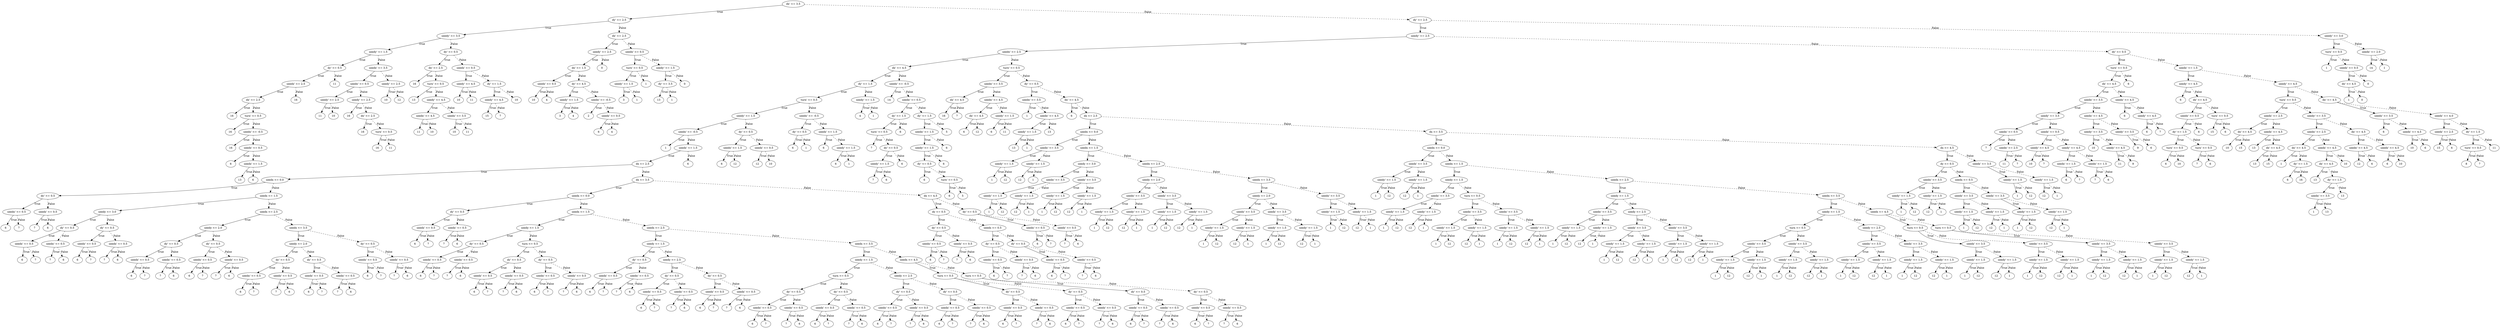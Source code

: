 digraph {
0 [label="dx' <= 3.5"];
1 [label="dy' <= 2.5"];
2 [label="seedy' <= 3.5"];
3 [label="seedy' <= 1.5"];
4 [label="dy' <= 0.5"];
5 [label="seedx' <= 2.5"];
6 [label="dx' <= 2.5"];
7 [label="16"];
6 -> 7 [label="True"];
8 [label="turn' <= 0.5"];
9 [label="16"];
8 -> 9 [label="True"];
10 [label="seedx' <= -0.5"];
11 [label="16"];
10 -> 11 [label="True"];
12 [label="seedx' <= 0.5"];
13 [label="6"];
12 -> 13 [label="True"];
14 [label="seedx' <= 1.5"];
15 [label="13"];
14 -> 15 [label="True"];
16 [label="6"];
14 -> 16 [style="dashed", label="False"];
12 -> 14 [style="dashed", label="False"];
10 -> 12 [style="dashed", label="False"];
8 -> 10 [style="dashed", label="False"];
6 -> 8 [style="dashed", label="False"];
5 -> 6 [label="True"];
17 [label="16"];
5 -> 17 [style="dashed", label="False"];
4 -> 5 [label="True"];
18 [label="11"];
4 -> 18 [style="dashed", label="False"];
3 -> 4 [label="True"];
19 [label="seedx' <= 3.5"];
20 [label="seedx' <= 0.5"];
21 [label="seedy' <= 2.5"];
22 [label="11"];
21 -> 22 [label="True"];
23 [label="10"];
21 -> 23 [style="dashed", label="False"];
20 -> 21 [label="True"];
24 [label="seedy' <= 2.5"];
25 [label="16"];
24 -> 25 [label="True"];
26 [label="dx' <= 2.5"];
27 [label="16"];
26 -> 27 [label="True"];
28 [label="turn' <= 0.5"];
29 [label="16"];
28 -> 29 [label="True"];
30 [label="11"];
28 -> 30 [style="dashed", label="False"];
26 -> 28 [style="dashed", label="False"];
24 -> 26 [style="dashed", label="False"];
20 -> 24 [style="dashed", label="False"];
19 -> 20 [label="True"];
31 [label="seedy' <= 2.5"];
32 [label="10"];
31 -> 32 [label="True"];
33 [label="12"];
31 -> 33 [style="dashed", label="False"];
19 -> 31 [style="dashed", label="False"];
3 -> 19 [style="dashed", label="False"];
2 -> 3 [label="True"];
34 [label="dy' <= 0.5"];
35 [label="dx' <= 2.5"];
36 [label="16"];
35 -> 36 [label="True"];
37 [label="turn' <= 0.5"];
38 [label="13"];
37 -> 38 [label="True"];
39 [label="seedy' <= 4.5"];
40 [label="seedx' <= 4.5"];
41 [label="11"];
40 -> 41 [label="True"];
42 [label="10"];
40 -> 42 [style="dashed", label="False"];
39 -> 40 [label="True"];
43 [label="seedx' <= 3.5"];
44 [label="10"];
43 -> 44 [label="True"];
45 [label="11"];
43 -> 45 [style="dashed", label="False"];
39 -> 43 [style="dashed", label="False"];
37 -> 39 [style="dashed", label="False"];
35 -> 37 [style="dashed", label="False"];
34 -> 35 [label="True"];
46 [label="seedx' <= 0.5"];
47 [label="seedy' <= 4.5"];
48 [label="10"];
47 -> 48 [label="True"];
49 [label="11"];
47 -> 49 [style="dashed", label="False"];
46 -> 47 [label="True"];
50 [label="dy' <= 1.5"];
51 [label="seedy' <= 4.5"];
52 [label="15"];
51 -> 52 [label="True"];
53 [label="7"];
51 -> 53 [style="dashed", label="False"];
50 -> 51 [label="True"];
54 [label="10"];
50 -> 54 [style="dashed", label="False"];
46 -> 50 [style="dashed", label="False"];
34 -> 46 [style="dashed", label="False"];
2 -> 34 [style="dashed", label="False"];
1 -> 2 [label="True"];
55 [label="dx' <= 2.5"];
56 [label="seedy' <= 2.5"];
57 [label="dx' <= 1.5"];
58 [label="seedx' <= 0.5"];
59 [label="10"];
58 -> 59 [label="True"];
60 [label="4"];
58 -> 60 [style="dashed", label="False"];
57 -> 58 [label="True"];
61 [label="dy' <= 4.5"];
62 [label="seedy' <= 1.5"];
63 [label="3"];
62 -> 63 [label="True"];
64 [label="4"];
62 -> 64 [style="dashed", label="False"];
61 -> 62 [label="True"];
65 [label="seedx' <= -0.5"];
66 [label="2"];
65 -> 66 [label="True"];
67 [label="seedx' <= 0.5"];
68 [label="6"];
67 -> 68 [label="True"];
69 [label="4"];
67 -> 69 [style="dashed", label="False"];
65 -> 67 [style="dashed", label="False"];
61 -> 65 [style="dashed", label="False"];
57 -> 61 [style="dashed", label="False"];
56 -> 57 [label="True"];
70 [label="0"];
56 -> 70 [style="dashed", label="False"];
55 -> 56 [label="True"];
71 [label="seedx' <= 0.5"];
72 [label="turn' <= 0.5"];
73 [label="seedy' <= 1.5"];
74 [label="3"];
73 -> 74 [label="True"];
75 [label="1"];
73 -> 75 [style="dashed", label="False"];
72 -> 73 [label="True"];
76 [label="1"];
72 -> 76 [style="dashed", label="False"];
71 -> 72 [label="True"];
77 [label="seedy' <= 1.5"];
78 [label="dy' <= 3.5"];
79 [label="13"];
78 -> 79 [label="True"];
80 [label="1"];
78 -> 80 [style="dashed", label="False"];
77 -> 78 [label="True"];
81 [label="0"];
77 -> 81 [style="dashed", label="False"];
71 -> 77 [style="dashed", label="False"];
55 -> 71 [style="dashed", label="False"];
1 -> 55 [style="dashed", label="False"];
0 -> 1 [label="True"];
82 [label="dy' <= 2.5"];
83 [label="seedy' <= 2.5"];
84 [label="seedx' <= 2.5"];
85 [label="dx' <= 4.5"];
86 [label="dy' <= 1.5"];
87 [label="turn' <= 0.5"];
88 [label="seedy' <= 1.5"];
89 [label="seedx' <= -0.5"];
90 [label="1"];
89 -> 90 [label="True"];
91 [label="seedx' <= 1.5"];
92 [label="dx <= 2.5"];
93 [label="seedx <= 0.0"];
94 [label="dy' <= 0.5"];
95 [label="seedx' <= 0.5"];
96 [label="6"];
95 -> 96 [label="True"];
97 [label="7"];
95 -> 97 [style="dashed", label="False"];
94 -> 95 [label="True"];
98 [label="seedx' <= 0.5"];
99 [label="7"];
98 -> 99 [label="True"];
100 [label="6"];
98 -> 100 [style="dashed", label="False"];
94 -> 98 [style="dashed", label="False"];
93 -> 94 [label="True"];
101 [label="seedx <= 1.5"];
102 [label="seedy <= 3.0"];
103 [label="dy' <= 0.5"];
104 [label="seedx' <= 0.5"];
105 [label="6"];
104 -> 105 [label="True"];
106 [label="7"];
104 -> 106 [style="dashed", label="False"];
103 -> 104 [label="True"];
107 [label="seedx' <= 0.5"];
108 [label="7"];
107 -> 108 [label="True"];
109 [label="6"];
107 -> 109 [style="dashed", label="False"];
103 -> 107 [style="dashed", label="False"];
102 -> 103 [label="True"];
110 [label="dy' <= 0.5"];
111 [label="seedx' <= 0.5"];
112 [label="6"];
111 -> 112 [label="True"];
113 [label="7"];
111 -> 113 [style="dashed", label="False"];
110 -> 111 [label="True"];
114 [label="seedx' <= 0.5"];
115 [label="7"];
114 -> 115 [label="True"];
116 [label="6"];
114 -> 116 [style="dashed", label="False"];
110 -> 114 [style="dashed", label="False"];
102 -> 110 [style="dashed", label="False"];
101 -> 102 [label="True"];
117 [label="seedx <= 2.5"];
118 [label="seedy <= 2.0"];
119 [label="dy' <= 0.5"];
120 [label="seedx' <= 0.5"];
121 [label="6"];
120 -> 121 [label="True"];
122 [label="7"];
120 -> 122 [style="dashed", label="False"];
119 -> 120 [label="True"];
123 [label="seedx' <= 0.5"];
124 [label="7"];
123 -> 124 [label="True"];
125 [label="6"];
123 -> 125 [style="dashed", label="False"];
119 -> 123 [style="dashed", label="False"];
118 -> 119 [label="True"];
126 [label="dy' <= 0.5"];
127 [label="seedx' <= 0.5"];
128 [label="6"];
127 -> 128 [label="True"];
129 [label="7"];
127 -> 129 [style="dashed", label="False"];
126 -> 127 [label="True"];
130 [label="seedx' <= 0.5"];
131 [label="7"];
130 -> 131 [label="True"];
132 [label="6"];
130 -> 132 [style="dashed", label="False"];
126 -> 130 [style="dashed", label="False"];
118 -> 126 [style="dashed", label="False"];
117 -> 118 [label="True"];
133 [label="seedx <= 3.5"];
134 [label="seedy <= 2.0"];
135 [label="dy' <= 0.5"];
136 [label="seedx' <= 0.5"];
137 [label="6"];
136 -> 137 [label="True"];
138 [label="7"];
136 -> 138 [style="dashed", label="False"];
135 -> 136 [label="True"];
139 [label="seedx' <= 0.5"];
140 [label="7"];
139 -> 140 [label="True"];
141 [label="6"];
139 -> 141 [style="dashed", label="False"];
135 -> 139 [style="dashed", label="False"];
134 -> 135 [label="True"];
142 [label="dy' <= 0.5"];
143 [label="seedx' <= 0.5"];
144 [label="6"];
143 -> 144 [label="True"];
145 [label="7"];
143 -> 145 [style="dashed", label="False"];
142 -> 143 [label="True"];
146 [label="seedx' <= 0.5"];
147 [label="7"];
146 -> 147 [label="True"];
148 [label="6"];
146 -> 148 [style="dashed", label="False"];
142 -> 146 [style="dashed", label="False"];
134 -> 142 [style="dashed", label="False"];
133 -> 134 [label="True"];
149 [label="dy' <= 0.5"];
150 [label="seedx' <= 0.5"];
151 [label="6"];
150 -> 151 [label="True"];
152 [label="7"];
150 -> 152 [style="dashed", label="False"];
149 -> 150 [label="True"];
153 [label="seedx' <= 0.5"];
154 [label="7"];
153 -> 154 [label="True"];
155 [label="6"];
153 -> 155 [style="dashed", label="False"];
149 -> 153 [style="dashed", label="False"];
133 -> 149 [style="dashed", label="False"];
117 -> 133 [style="dashed", label="False"];
101 -> 117 [style="dashed", label="False"];
93 -> 101 [style="dashed", label="False"];
92 -> 93 [label="True"];
156 [label="dx <= 3.5"];
157 [label="seedx <= 0.0"];
158 [label="dy' <= 0.5"];
159 [label="seedx' <= 0.5"];
160 [label="6"];
159 -> 160 [label="True"];
161 [label="7"];
159 -> 161 [style="dashed", label="False"];
158 -> 159 [label="True"];
162 [label="seedx' <= 0.5"];
163 [label="7"];
162 -> 163 [label="True"];
164 [label="6"];
162 -> 164 [style="dashed", label="False"];
158 -> 162 [style="dashed", label="False"];
157 -> 158 [label="True"];
165 [label="seedx <= 1.5"];
166 [label="seedy <= 1.5"];
167 [label="dy' <= 0.5"];
168 [label="seedx' <= 0.5"];
169 [label="6"];
168 -> 169 [label="True"];
170 [label="7"];
168 -> 170 [style="dashed", label="False"];
167 -> 168 [label="True"];
171 [label="seedx' <= 0.5"];
172 [label="7"];
171 -> 172 [label="True"];
173 [label="6"];
171 -> 173 [style="dashed", label="False"];
167 -> 171 [style="dashed", label="False"];
166 -> 167 [label="True"];
174 [label="turn <= 0.5"];
175 [label="dy' <= 0.5"];
176 [label="seedx' <= 0.5"];
177 [label="6"];
176 -> 177 [label="True"];
178 [label="7"];
176 -> 178 [style="dashed", label="False"];
175 -> 176 [label="True"];
179 [label="seedx' <= 0.5"];
180 [label="7"];
179 -> 180 [label="True"];
181 [label="6"];
179 -> 181 [style="dashed", label="False"];
175 -> 179 [style="dashed", label="False"];
174 -> 175 [label="True"];
182 [label="dy' <= 0.5"];
183 [label="seedx' <= 0.5"];
184 [label="6"];
183 -> 184 [label="True"];
185 [label="7"];
183 -> 185 [style="dashed", label="False"];
182 -> 183 [label="True"];
186 [label="seedx' <= 0.5"];
187 [label="7"];
186 -> 187 [label="True"];
188 [label="6"];
186 -> 188 [style="dashed", label="False"];
182 -> 186 [style="dashed", label="False"];
174 -> 182 [style="dashed", label="False"];
166 -> 174 [style="dashed", label="False"];
165 -> 166 [label="True"];
189 [label="seedx <= 2.5"];
190 [label="seedy <= 1.5"];
191 [label="dy' <= 0.5"];
192 [label="seedx' <= 0.5"];
193 [label="6"];
192 -> 193 [label="True"];
194 [label="7"];
192 -> 194 [style="dashed", label="False"];
191 -> 192 [label="True"];
195 [label="seedx' <= 0.5"];
196 [label="7"];
195 -> 196 [label="True"];
197 [label="6"];
195 -> 197 [style="dashed", label="False"];
191 -> 195 [style="dashed", label="False"];
190 -> 191 [label="True"];
198 [label="seedy <= 2.5"];
199 [label="dy' <= 0.5"];
200 [label="seedx' <= 0.5"];
201 [label="6"];
200 -> 201 [label="True"];
202 [label="7"];
200 -> 202 [style="dashed", label="False"];
199 -> 200 [label="True"];
203 [label="seedx' <= 0.5"];
204 [label="7"];
203 -> 204 [label="True"];
205 [label="6"];
203 -> 205 [style="dashed", label="False"];
199 -> 203 [style="dashed", label="False"];
198 -> 199 [label="True"];
206 [label="dy' <= 0.5"];
207 [label="seedx' <= 0.5"];
208 [label="6"];
207 -> 208 [label="True"];
209 [label="7"];
207 -> 209 [style="dashed", label="False"];
206 -> 207 [label="True"];
210 [label="seedx' <= 0.5"];
211 [label="7"];
210 -> 211 [label="True"];
212 [label="6"];
210 -> 212 [style="dashed", label="False"];
206 -> 210 [style="dashed", label="False"];
198 -> 206 [style="dashed", label="False"];
190 -> 198 [style="dashed", label="False"];
189 -> 190 [label="True"];
213 [label="seedx <= 3.5"];
214 [label="seedy <= 1.5"];
215 [label="turn <= 0.5"];
216 [label="dy' <= 0.5"];
217 [label="seedx' <= 0.5"];
218 [label="6"];
217 -> 218 [label="True"];
219 [label="7"];
217 -> 219 [style="dashed", label="False"];
216 -> 217 [label="True"];
220 [label="seedx' <= 0.5"];
221 [label="7"];
220 -> 221 [label="True"];
222 [label="6"];
220 -> 222 [style="dashed", label="False"];
216 -> 220 [style="dashed", label="False"];
215 -> 216 [label="True"];
223 [label="dy' <= 0.5"];
224 [label="seedx' <= 0.5"];
225 [label="6"];
224 -> 225 [label="True"];
226 [label="7"];
224 -> 226 [style="dashed", label="False"];
223 -> 224 [label="True"];
227 [label="seedx' <= 0.5"];
228 [label="7"];
227 -> 228 [label="True"];
229 [label="6"];
227 -> 229 [style="dashed", label="False"];
223 -> 227 [style="dashed", label="False"];
215 -> 223 [style="dashed", label="False"];
214 -> 215 [label="True"];
230 [label="seedy <= 2.5"];
231 [label="dy' <= 0.5"];
232 [label="seedx' <= 0.5"];
233 [label="6"];
232 -> 233 [label="True"];
234 [label="7"];
232 -> 234 [style="dashed", label="False"];
231 -> 232 [label="True"];
235 [label="seedx' <= 0.5"];
236 [label="7"];
235 -> 236 [label="True"];
237 [label="6"];
235 -> 237 [style="dashed", label="False"];
231 -> 235 [style="dashed", label="False"];
230 -> 231 [label="True"];
238 [label="dy' <= 0.5"];
239 [label="seedx' <= 0.5"];
240 [label="6"];
239 -> 240 [label="True"];
241 [label="7"];
239 -> 241 [style="dashed", label="False"];
238 -> 239 [label="True"];
242 [label="seedx' <= 0.5"];
243 [label="7"];
242 -> 243 [label="True"];
244 [label="6"];
242 -> 244 [style="dashed", label="False"];
238 -> 242 [style="dashed", label="False"];
230 -> 238 [style="dashed", label="False"];
214 -> 230 [style="dashed", label="False"];
213 -> 214 [label="True"];
245 [label="seedx <= 4.5"];
246 [label="turn <= 0.5"];
247 [label="dy' <= 0.5"];
248 [label="seedx' <= 0.5"];
249 [label="6"];
248 -> 249 [label="True"];
250 [label="7"];
248 -> 250 [style="dashed", label="False"];
247 -> 248 [label="True"];
251 [label="seedx' <= 0.5"];
252 [label="7"];
251 -> 252 [label="True"];
253 [label="6"];
251 -> 253 [style="dashed", label="False"];
247 -> 251 [style="dashed", label="False"];
246 -> 247 [label="True"];
254 [label="dy' <= 0.5"];
255 [label="seedx' <= 0.5"];
256 [label="6"];
255 -> 256 [label="True"];
257 [label="7"];
255 -> 257 [style="dashed", label="False"];
254 -> 255 [label="True"];
258 [label="seedx' <= 0.5"];
259 [label="7"];
258 -> 259 [label="True"];
260 [label="6"];
258 -> 260 [style="dashed", label="False"];
254 -> 258 [style="dashed", label="False"];
246 -> 254 [style="dashed", label="False"];
245 -> 246 [label="True"];
261 [label="turn <= 0.5"];
262 [label="dy' <= 0.5"];
263 [label="seedx' <= 0.5"];
264 [label="6"];
263 -> 264 [label="True"];
265 [label="7"];
263 -> 265 [style="dashed", label="False"];
262 -> 263 [label="True"];
266 [label="seedx' <= 0.5"];
267 [label="7"];
266 -> 267 [label="True"];
268 [label="6"];
266 -> 268 [style="dashed", label="False"];
262 -> 266 [style="dashed", label="False"];
261 -> 262 [label="True"];
269 [label="dy' <= 0.5"];
270 [label="seedx' <= 0.5"];
271 [label="6"];
270 -> 271 [label="True"];
272 [label="7"];
270 -> 272 [style="dashed", label="False"];
269 -> 270 [label="True"];
273 [label="seedx' <= 0.5"];
274 [label="7"];
273 -> 274 [label="True"];
275 [label="6"];
273 -> 275 [style="dashed", label="False"];
269 -> 273 [style="dashed", label="False"];
261 -> 269 [style="dashed", label="False"];
245 -> 261 [style="dashed", label="False"];
213 -> 245 [style="dashed", label="False"];
189 -> 213 [style="dashed", label="False"];
165 -> 189 [style="dashed", label="False"];
157 -> 165 [style="dashed", label="False"];
156 -> 157 [label="True"];
276 [label="dx <= 4.5"];
277 [label="dy <= 0.5"];
278 [label="dy' <= 0.5"];
279 [label="seedx' <= 0.5"];
280 [label="6"];
279 -> 280 [label="True"];
281 [label="7"];
279 -> 281 [style="dashed", label="False"];
278 -> 279 [label="True"];
282 [label="seedx' <= 0.5"];
283 [label="7"];
282 -> 283 [label="True"];
284 [label="6"];
282 -> 284 [style="dashed", label="False"];
278 -> 282 [style="dashed", label="False"];
277 -> 278 [label="True"];
285 [label="seedx <= 0.5"];
286 [label="dy' <= 0.5"];
287 [label="seedx' <= 0.5"];
288 [label="6"];
287 -> 288 [label="True"];
289 [label="7"];
287 -> 289 [style="dashed", label="False"];
286 -> 287 [label="True"];
290 [label="seedx' <= 0.5"];
291 [label="7"];
290 -> 291 [label="True"];
292 [label="6"];
290 -> 292 [style="dashed", label="False"];
286 -> 290 [style="dashed", label="False"];
285 -> 286 [label="True"];
293 [label="dy' <= 0.5"];
294 [label="seedx' <= 0.5"];
295 [label="6"];
294 -> 295 [label="True"];
296 [label="7"];
294 -> 296 [style="dashed", label="False"];
293 -> 294 [label="True"];
297 [label="seedx' <= 0.5"];
298 [label="7"];
297 -> 298 [label="True"];
299 [label="6"];
297 -> 299 [style="dashed", label="False"];
293 -> 297 [style="dashed", label="False"];
285 -> 293 [style="dashed", label="False"];
277 -> 285 [style="dashed", label="False"];
276 -> 277 [label="True"];
300 [label="dy' <= 0.5"];
301 [label="seedx' <= 0.5"];
302 [label="6"];
301 -> 302 [label="True"];
303 [label="7"];
301 -> 303 [style="dashed", label="False"];
300 -> 301 [label="True"];
304 [label="seedx' <= 0.5"];
305 [label="7"];
304 -> 305 [label="True"];
306 [label="6"];
304 -> 306 [style="dashed", label="False"];
300 -> 304 [style="dashed", label="False"];
276 -> 300 [style="dashed", label="False"];
156 -> 276 [style="dashed", label="False"];
92 -> 156 [style="dashed", label="False"];
91 -> 92 [label="True"];
307 [label="6"];
91 -> 307 [style="dashed", label="False"];
89 -> 91 [style="dashed", label="False"];
88 -> 89 [label="True"];
308 [label="dy' <= 0.5"];
309 [label="seedx' <= 1.5"];
310 [label="6"];
309 -> 310 [label="True"];
311 [label="12"];
309 -> 311 [style="dashed", label="False"];
308 -> 309 [label="True"];
312 [label="seedx' <= 0.5"];
313 [label="12"];
312 -> 313 [label="True"];
314 [label="10"];
312 -> 314 [style="dashed", label="False"];
308 -> 312 [style="dashed", label="False"];
88 -> 308 [style="dashed", label="False"];
87 -> 88 [label="True"];
315 [label="seedx' <= -0.5"];
316 [label="dy' <= 0.5"];
317 [label="6"];
316 -> 317 [label="True"];
318 [label="1"];
316 -> 318 [style="dashed", label="False"];
315 -> 316 [label="True"];
319 [label="seedx' <= 1.5"];
320 [label="6"];
319 -> 320 [label="True"];
321 [label="seedy' <= 1.5"];
322 [label="6"];
321 -> 322 [label="True"];
323 [label="1"];
321 -> 323 [style="dashed", label="False"];
319 -> 321 [style="dashed", label="False"];
315 -> 319 [style="dashed", label="False"];
87 -> 315 [style="dashed", label="False"];
86 -> 87 [label="True"];
324 [label="seedy' <= 1.5"];
325 [label="4"];
324 -> 325 [label="True"];
326 [label="1"];
324 -> 326 [style="dashed", label="False"];
86 -> 324 [style="dashed", label="False"];
85 -> 86 [label="True"];
327 [label="seedx' <= -0.5"];
328 [label="14"];
327 -> 328 [label="True"];
329 [label="seedx' <= 0.5"];
330 [label="dy' <= 1.5"];
331 [label="turn' <= 0.5"];
332 [label="7"];
331 -> 332 [label="True"];
333 [label="dy' <= 0.5"];
334 [label="seedy' <= 1.5"];
335 [label="7"];
334 -> 335 [label="True"];
336 [label="6"];
334 -> 336 [style="dashed", label="False"];
333 -> 334 [label="True"];
337 [label="6"];
333 -> 337 [style="dashed", label="False"];
331 -> 333 [style="dashed", label="False"];
330 -> 331 [label="True"];
338 [label="6"];
330 -> 338 [style="dashed", label="False"];
329 -> 330 [label="True"];
339 [label="dy' <= 1.5"];
340 [label="seedx' <= 1.5"];
341 [label="seedy' <= 1.5"];
342 [label="dy' <= 0.5"];
343 [label="6"];
342 -> 343 [label="True"];
344 [label="turn' <= 0.5"];
345 [label="6"];
344 -> 345 [label="True"];
346 [label="5"];
344 -> 346 [style="dashed", label="False"];
342 -> 344 [style="dashed", label="False"];
341 -> 342 [label="True"];
347 [label="6"];
341 -> 347 [style="dashed", label="False"];
340 -> 341 [label="True"];
348 [label="6"];
340 -> 348 [style="dashed", label="False"];
339 -> 340 [label="True"];
349 [label="5"];
339 -> 349 [style="dashed", label="False"];
329 -> 339 [style="dashed", label="False"];
327 -> 329 [style="dashed", label="False"];
85 -> 327 [style="dashed", label="False"];
84 -> 85 [label="True"];
350 [label="turn' <= 0.5"];
351 [label="seedx' <= 3.5"];
352 [label="dx' <= 4.5"];
353 [label="16"];
352 -> 353 [label="True"];
354 [label="7"];
352 -> 354 [style="dashed", label="False"];
351 -> 352 [label="True"];
355 [label="seedx' <= 4.5"];
356 [label="dx' <= 4.5"];
357 [label="6"];
356 -> 357 [label="True"];
358 [label="12"];
356 -> 358 [style="dashed", label="False"];
355 -> 356 [label="True"];
359 [label="seedy' <= 1.5"];
360 [label="6"];
359 -> 360 [label="True"];
361 [label="11"];
359 -> 361 [style="dashed", label="False"];
355 -> 359 [style="dashed", label="False"];
351 -> 355 [style="dashed", label="False"];
350 -> 351 [label="True"];
362 [label="dy' <= 0.5"];
363 [label="seedx' <= 3.5"];
364 [label="1"];
363 -> 364 [label="True"];
365 [label="seedx' <= 4.5"];
366 [label="seedy' <= 1.5"];
367 [label="13"];
366 -> 367 [label="True"];
368 [label="1"];
366 -> 368 [style="dashed", label="False"];
365 -> 366 [label="True"];
369 [label="13"];
365 -> 369 [style="dashed", label="False"];
363 -> 365 [style="dashed", label="False"];
362 -> 363 [label="True"];
370 [label="dx' <= 4.5"];
371 [label="6"];
370 -> 371 [label="True"];
372 [label="dx <= 2.5"];
373 [label="seedx <= 0.0"];
374 [label="seedx' <= 3.5"];
375 [label="seedy' <= 1.5"];
376 [label="1"];
375 -> 376 [label="True"];
377 [label="12"];
375 -> 377 [style="dashed", label="False"];
374 -> 375 [label="True"];
378 [label="seedy' <= 1.5"];
379 [label="12"];
378 -> 379 [label="True"];
380 [label="1"];
378 -> 380 [style="dashed", label="False"];
374 -> 378 [style="dashed", label="False"];
373 -> 374 [label="True"];
381 [label="seedx <= 1.5"];
382 [label="seedy <= 3.0"];
383 [label="seedx' <= 3.5"];
384 [label="seedy' <= 1.5"];
385 [label="1"];
384 -> 385 [label="True"];
386 [label="12"];
384 -> 386 [style="dashed", label="False"];
383 -> 384 [label="True"];
387 [label="seedy' <= 1.5"];
388 [label="12"];
387 -> 388 [label="True"];
389 [label="1"];
387 -> 389 [style="dashed", label="False"];
383 -> 387 [style="dashed", label="False"];
382 -> 383 [label="True"];
390 [label="seedx' <= 3.5"];
391 [label="seedy' <= 1.5"];
392 [label="1"];
391 -> 392 [label="True"];
393 [label="12"];
391 -> 393 [style="dashed", label="False"];
390 -> 391 [label="True"];
394 [label="seedy' <= 1.5"];
395 [label="12"];
394 -> 395 [label="True"];
396 [label="1"];
394 -> 396 [style="dashed", label="False"];
390 -> 394 [style="dashed", label="False"];
382 -> 390 [style="dashed", label="False"];
381 -> 382 [label="True"];
397 [label="seedx <= 2.5"];
398 [label="seedy <= 2.0"];
399 [label="seedx' <= 3.5"];
400 [label="seedy' <= 1.5"];
401 [label="1"];
400 -> 401 [label="True"];
402 [label="12"];
400 -> 402 [style="dashed", label="False"];
399 -> 400 [label="True"];
403 [label="seedy' <= 1.5"];
404 [label="12"];
403 -> 404 [label="True"];
405 [label="1"];
403 -> 405 [style="dashed", label="False"];
399 -> 403 [style="dashed", label="False"];
398 -> 399 [label="True"];
406 [label="seedx' <= 3.5"];
407 [label="seedy' <= 1.5"];
408 [label="1"];
407 -> 408 [label="True"];
409 [label="12"];
407 -> 409 [style="dashed", label="False"];
406 -> 407 [label="True"];
410 [label="seedy' <= 1.5"];
411 [label="12"];
410 -> 411 [label="True"];
412 [label="1"];
410 -> 412 [style="dashed", label="False"];
406 -> 410 [style="dashed", label="False"];
398 -> 406 [style="dashed", label="False"];
397 -> 398 [label="True"];
413 [label="seedx <= 3.5"];
414 [label="seedy <= 2.0"];
415 [label="seedx' <= 3.5"];
416 [label="seedy' <= 1.5"];
417 [label="1"];
416 -> 417 [label="True"];
418 [label="12"];
416 -> 418 [style="dashed", label="False"];
415 -> 416 [label="True"];
419 [label="seedy' <= 1.5"];
420 [label="12"];
419 -> 420 [label="True"];
421 [label="1"];
419 -> 421 [style="dashed", label="False"];
415 -> 419 [style="dashed", label="False"];
414 -> 415 [label="True"];
422 [label="seedx' <= 3.5"];
423 [label="seedy' <= 1.5"];
424 [label="1"];
423 -> 424 [label="True"];
425 [label="12"];
423 -> 425 [style="dashed", label="False"];
422 -> 423 [label="True"];
426 [label="seedy' <= 1.5"];
427 [label="12"];
426 -> 427 [label="True"];
428 [label="1"];
426 -> 428 [style="dashed", label="False"];
422 -> 426 [style="dashed", label="False"];
414 -> 422 [style="dashed", label="False"];
413 -> 414 [label="True"];
429 [label="seedx' <= 3.5"];
430 [label="seedy' <= 1.5"];
431 [label="1"];
430 -> 431 [label="True"];
432 [label="12"];
430 -> 432 [style="dashed", label="False"];
429 -> 430 [label="True"];
433 [label="seedy' <= 1.5"];
434 [label="12"];
433 -> 434 [label="True"];
435 [label="1"];
433 -> 435 [style="dashed", label="False"];
429 -> 433 [style="dashed", label="False"];
413 -> 429 [style="dashed", label="False"];
397 -> 413 [style="dashed", label="False"];
381 -> 397 [style="dashed", label="False"];
373 -> 381 [style="dashed", label="False"];
372 -> 373 [label="True"];
436 [label="dx <= 3.5"];
437 [label="seedx <= 0.0"];
438 [label="seedx' <= 3.5"];
439 [label="seedy' <= 1.5"];
440 [label="1"];
439 -> 440 [label="True"];
441 [label="12"];
439 -> 441 [style="dashed", label="False"];
438 -> 439 [label="True"];
442 [label="seedy' <= 1.5"];
443 [label="12"];
442 -> 443 [label="True"];
444 [label="1"];
442 -> 444 [style="dashed", label="False"];
438 -> 442 [style="dashed", label="False"];
437 -> 438 [label="True"];
445 [label="seedx <= 1.5"];
446 [label="seedy <= 1.5"];
447 [label="seedx' <= 3.5"];
448 [label="seedy' <= 1.5"];
449 [label="1"];
448 -> 449 [label="True"];
450 [label="12"];
448 -> 450 [style="dashed", label="False"];
447 -> 448 [label="True"];
451 [label="seedy' <= 1.5"];
452 [label="12"];
451 -> 452 [label="True"];
453 [label="1"];
451 -> 453 [style="dashed", label="False"];
447 -> 451 [style="dashed", label="False"];
446 -> 447 [label="True"];
454 [label="turn <= 0.5"];
455 [label="seedx' <= 3.5"];
456 [label="seedy' <= 1.5"];
457 [label="1"];
456 -> 457 [label="True"];
458 [label="12"];
456 -> 458 [style="dashed", label="False"];
455 -> 456 [label="True"];
459 [label="seedy' <= 1.5"];
460 [label="12"];
459 -> 460 [label="True"];
461 [label="1"];
459 -> 461 [style="dashed", label="False"];
455 -> 459 [style="dashed", label="False"];
454 -> 455 [label="True"];
462 [label="seedx' <= 3.5"];
463 [label="seedy' <= 1.5"];
464 [label="1"];
463 -> 464 [label="True"];
465 [label="12"];
463 -> 465 [style="dashed", label="False"];
462 -> 463 [label="True"];
466 [label="seedy' <= 1.5"];
467 [label="12"];
466 -> 467 [label="True"];
468 [label="1"];
466 -> 468 [style="dashed", label="False"];
462 -> 466 [style="dashed", label="False"];
454 -> 462 [style="dashed", label="False"];
446 -> 454 [style="dashed", label="False"];
445 -> 446 [label="True"];
469 [label="seedx <= 2.5"];
470 [label="seedy <= 1.5"];
471 [label="seedx' <= 3.5"];
472 [label="seedy' <= 1.5"];
473 [label="1"];
472 -> 473 [label="True"];
474 [label="12"];
472 -> 474 [style="dashed", label="False"];
471 -> 472 [label="True"];
475 [label="seedy' <= 1.5"];
476 [label="12"];
475 -> 476 [label="True"];
477 [label="1"];
475 -> 477 [style="dashed", label="False"];
471 -> 475 [style="dashed", label="False"];
470 -> 471 [label="True"];
478 [label="seedy <= 2.5"];
479 [label="seedx' <= 3.5"];
480 [label="seedy' <= 1.5"];
481 [label="1"];
480 -> 481 [label="True"];
482 [label="12"];
480 -> 482 [style="dashed", label="False"];
479 -> 480 [label="True"];
483 [label="seedy' <= 1.5"];
484 [label="12"];
483 -> 484 [label="True"];
485 [label="1"];
483 -> 485 [style="dashed", label="False"];
479 -> 483 [style="dashed", label="False"];
478 -> 479 [label="True"];
486 [label="seedx' <= 3.5"];
487 [label="seedy' <= 1.5"];
488 [label="1"];
487 -> 488 [label="True"];
489 [label="12"];
487 -> 489 [style="dashed", label="False"];
486 -> 487 [label="True"];
490 [label="seedy' <= 1.5"];
491 [label="12"];
490 -> 491 [label="True"];
492 [label="1"];
490 -> 492 [style="dashed", label="False"];
486 -> 490 [style="dashed", label="False"];
478 -> 486 [style="dashed", label="False"];
470 -> 478 [style="dashed", label="False"];
469 -> 470 [label="True"];
493 [label="seedx <= 3.5"];
494 [label="seedy <= 1.5"];
495 [label="turn <= 0.5"];
496 [label="seedx' <= 3.5"];
497 [label="seedy' <= 1.5"];
498 [label="1"];
497 -> 498 [label="True"];
499 [label="12"];
497 -> 499 [style="dashed", label="False"];
496 -> 497 [label="True"];
500 [label="seedy' <= 1.5"];
501 [label="12"];
500 -> 501 [label="True"];
502 [label="1"];
500 -> 502 [style="dashed", label="False"];
496 -> 500 [style="dashed", label="False"];
495 -> 496 [label="True"];
503 [label="seedx' <= 3.5"];
504 [label="seedy' <= 1.5"];
505 [label="1"];
504 -> 505 [label="True"];
506 [label="12"];
504 -> 506 [style="dashed", label="False"];
503 -> 504 [label="True"];
507 [label="seedy' <= 1.5"];
508 [label="12"];
507 -> 508 [label="True"];
509 [label="1"];
507 -> 509 [style="dashed", label="False"];
503 -> 507 [style="dashed", label="False"];
495 -> 503 [style="dashed", label="False"];
494 -> 495 [label="True"];
510 [label="seedy <= 2.5"];
511 [label="seedx' <= 3.5"];
512 [label="seedy' <= 1.5"];
513 [label="1"];
512 -> 513 [label="True"];
514 [label="12"];
512 -> 514 [style="dashed", label="False"];
511 -> 512 [label="True"];
515 [label="seedy' <= 1.5"];
516 [label="12"];
515 -> 516 [label="True"];
517 [label="1"];
515 -> 517 [style="dashed", label="False"];
511 -> 515 [style="dashed", label="False"];
510 -> 511 [label="True"];
518 [label="seedx' <= 3.5"];
519 [label="seedy' <= 1.5"];
520 [label="1"];
519 -> 520 [label="True"];
521 [label="12"];
519 -> 521 [style="dashed", label="False"];
518 -> 519 [label="True"];
522 [label="seedy' <= 1.5"];
523 [label="12"];
522 -> 523 [label="True"];
524 [label="1"];
522 -> 524 [style="dashed", label="False"];
518 -> 522 [style="dashed", label="False"];
510 -> 518 [style="dashed", label="False"];
494 -> 510 [style="dashed", label="False"];
493 -> 494 [label="True"];
525 [label="seedx <= 4.5"];
526 [label="turn <= 0.5"];
527 [label="seedx' <= 3.5"];
528 [label="seedy' <= 1.5"];
529 [label="1"];
528 -> 529 [label="True"];
530 [label="12"];
528 -> 530 [style="dashed", label="False"];
527 -> 528 [label="True"];
531 [label="seedy' <= 1.5"];
532 [label="12"];
531 -> 532 [label="True"];
533 [label="1"];
531 -> 533 [style="dashed", label="False"];
527 -> 531 [style="dashed", label="False"];
526 -> 527 [label="True"];
534 [label="seedx' <= 3.5"];
535 [label="seedy' <= 1.5"];
536 [label="1"];
535 -> 536 [label="True"];
537 [label="12"];
535 -> 537 [style="dashed", label="False"];
534 -> 535 [label="True"];
538 [label="seedy' <= 1.5"];
539 [label="12"];
538 -> 539 [label="True"];
540 [label="1"];
538 -> 540 [style="dashed", label="False"];
534 -> 538 [style="dashed", label="False"];
526 -> 534 [style="dashed", label="False"];
525 -> 526 [label="True"];
541 [label="turn <= 0.5"];
542 [label="seedx' <= 3.5"];
543 [label="seedy' <= 1.5"];
544 [label="1"];
543 -> 544 [label="True"];
545 [label="12"];
543 -> 545 [style="dashed", label="False"];
542 -> 543 [label="True"];
546 [label="seedy' <= 1.5"];
547 [label="12"];
546 -> 547 [label="True"];
548 [label="1"];
546 -> 548 [style="dashed", label="False"];
542 -> 546 [style="dashed", label="False"];
541 -> 542 [label="True"];
549 [label="seedx' <= 3.5"];
550 [label="seedy' <= 1.5"];
551 [label="1"];
550 -> 551 [label="True"];
552 [label="12"];
550 -> 552 [style="dashed", label="False"];
549 -> 550 [label="True"];
553 [label="seedy' <= 1.5"];
554 [label="12"];
553 -> 554 [label="True"];
555 [label="1"];
553 -> 555 [style="dashed", label="False"];
549 -> 553 [style="dashed", label="False"];
541 -> 549 [style="dashed", label="False"];
525 -> 541 [style="dashed", label="False"];
493 -> 525 [style="dashed", label="False"];
469 -> 493 [style="dashed", label="False"];
445 -> 469 [style="dashed", label="False"];
437 -> 445 [style="dashed", label="False"];
436 -> 437 [label="True"];
556 [label="dx <= 4.5"];
557 [label="dy <= 0.5"];
558 [label="seedx' <= 3.5"];
559 [label="seedy' <= 1.5"];
560 [label="1"];
559 -> 560 [label="True"];
561 [label="12"];
559 -> 561 [style="dashed", label="False"];
558 -> 559 [label="True"];
562 [label="seedy' <= 1.5"];
563 [label="12"];
562 -> 563 [label="True"];
564 [label="1"];
562 -> 564 [style="dashed", label="False"];
558 -> 562 [style="dashed", label="False"];
557 -> 558 [label="True"];
565 [label="seedx <= 0.5"];
566 [label="seedx' <= 3.5"];
567 [label="seedy' <= 1.5"];
568 [label="1"];
567 -> 568 [label="True"];
569 [label="12"];
567 -> 569 [style="dashed", label="False"];
566 -> 567 [label="True"];
570 [label="seedy' <= 1.5"];
571 [label="12"];
570 -> 571 [label="True"];
572 [label="1"];
570 -> 572 [style="dashed", label="False"];
566 -> 570 [style="dashed", label="False"];
565 -> 566 [label="True"];
573 [label="seedx' <= 3.5"];
574 [label="seedy' <= 1.5"];
575 [label="1"];
574 -> 575 [label="True"];
576 [label="12"];
574 -> 576 [style="dashed", label="False"];
573 -> 574 [label="True"];
577 [label="seedy' <= 1.5"];
578 [label="12"];
577 -> 578 [label="True"];
579 [label="1"];
577 -> 579 [style="dashed", label="False"];
573 -> 577 [style="dashed", label="False"];
565 -> 573 [style="dashed", label="False"];
557 -> 565 [style="dashed", label="False"];
556 -> 557 [label="True"];
580 [label="seedx' <= 3.5"];
581 [label="seedy' <= 1.5"];
582 [label="1"];
581 -> 582 [label="True"];
583 [label="12"];
581 -> 583 [style="dashed", label="False"];
580 -> 581 [label="True"];
584 [label="seedy' <= 1.5"];
585 [label="12"];
584 -> 585 [label="True"];
586 [label="1"];
584 -> 586 [style="dashed", label="False"];
580 -> 584 [style="dashed", label="False"];
556 -> 580 [style="dashed", label="False"];
436 -> 556 [style="dashed", label="False"];
372 -> 436 [style="dashed", label="False"];
370 -> 372 [style="dashed", label="False"];
362 -> 370 [style="dashed", label="False"];
350 -> 362 [style="dashed", label="False"];
84 -> 350 [style="dashed", label="False"];
83 -> 84 [label="True"];
587 [label="dy' <= 0.5"];
588 [label="turn' <= 0.5"];
589 [label="dx' <= 4.5"];
590 [label="seedx' <= 3.5"];
591 [label="seedy' <= 3.5"];
592 [label="seedx' <= 0.5"];
593 [label="7"];
592 -> 593 [label="True"];
594 [label="seedx' <= 2.5"];
595 [label="11"];
594 -> 595 [label="True"];
596 [label="7"];
594 -> 596 [style="dashed", label="False"];
592 -> 594 [style="dashed", label="False"];
591 -> 592 [label="True"];
597 [label="seedx' <= 0.5"];
598 [label="seedy' <= 4.5"];
599 [label="10"];
598 -> 599 [label="True"];
600 [label="7"];
598 -> 600 [style="dashed", label="False"];
597 -> 598 [label="True"];
601 [label="seedy' <= 4.5"];
602 [label="seedx' <= 1.5"];
603 [label="6"];
602 -> 603 [label="True"];
604 [label="7"];
602 -> 604 [style="dashed", label="False"];
601 -> 602 [label="True"];
605 [label="seedx' <= 1.5"];
606 [label="7"];
605 -> 606 [label="True"];
607 [label="6"];
605 -> 607 [style="dashed", label="False"];
601 -> 605 [style="dashed", label="False"];
597 -> 601 [style="dashed", label="False"];
591 -> 597 [style="dashed", label="False"];
590 -> 591 [label="True"];
608 [label="seedx' <= 4.5"];
609 [label="seedy' <= 3.5"];
610 [label="10"];
609 -> 610 [label="True"];
611 [label="seedy' <= 4.5"];
612 [label="11"];
611 -> 612 [label="True"];
613 [label="9"];
611 -> 613 [style="dashed", label="False"];
609 -> 611 [style="dashed", label="False"];
608 -> 609 [label="True"];
614 [label="seedy' <= 3.5"];
615 [label="9"];
614 -> 615 [label="True"];
616 [label="6"];
614 -> 616 [style="dashed", label="False"];
608 -> 614 [style="dashed", label="False"];
590 -> 608 [style="dashed", label="False"];
589 -> 590 [label="True"];
617 [label="seedx' <= 4.5"];
618 [label="6"];
617 -> 618 [label="True"];
619 [label="seedy' <= 4.5"];
620 [label="6"];
619 -> 620 [label="True"];
621 [label="7"];
619 -> 621 [style="dashed", label="False"];
617 -> 619 [style="dashed", label="False"];
589 -> 617 [style="dashed", label="False"];
588 -> 589 [label="True"];
622 [label="6"];
588 -> 622 [style="dashed", label="False"];
587 -> 588 [label="True"];
623 [label="seedx' <= 1.5"];
624 [label="seedy' <= 4.5"];
625 [label="6"];
624 -> 625 [label="True"];
626 [label="dx' <= 4.5"];
627 [label="seedx' <= 0.5"];
628 [label="dy' <= 1.5"];
629 [label="turn' <= 0.5"];
630 [label="6"];
629 -> 630 [label="True"];
631 [label="10"];
629 -> 631 [style="dashed", label="False"];
628 -> 629 [label="True"];
632 [label="turn' <= 0.5"];
633 [label="7"];
632 -> 633 [label="True"];
634 [label="6"];
632 -> 634 [style="dashed", label="False"];
628 -> 632 [style="dashed", label="False"];
627 -> 628 [label="True"];
635 [label="6"];
627 -> 635 [style="dashed", label="False"];
626 -> 627 [label="True"];
636 [label="turn' <= 0.5"];
637 [label="15"];
636 -> 637 [label="True"];
638 [label="6"];
636 -> 638 [style="dashed", label="False"];
626 -> 636 [style="dashed", label="False"];
624 -> 626 [style="dashed", label="False"];
623 -> 624 [label="True"];
639 [label="seedy' <= 4.5"];
640 [label="turn' <= 0.5"];
641 [label="seedx' <= 2.5"];
642 [label="dx' <= 4.5"];
643 [label="10"];
642 -> 643 [label="True"];
644 [label="15"];
642 -> 644 [style="dashed", label="False"];
641 -> 642 [label="True"];
645 [label="seedx' <= 4.5"];
646 [label="13"];
645 -> 646 [label="True"];
647 [label="dx' <= 4.5"];
648 [label="13"];
647 -> 648 [label="True"];
649 [label="15"];
647 -> 649 [style="dashed", label="False"];
645 -> 647 [style="dashed", label="False"];
641 -> 645 [style="dashed", label="False"];
640 -> 641 [label="True"];
650 [label="seedy' <= 3.5"];
651 [label="seedx' <= 2.5"];
652 [label="dx' <= 4.5"];
653 [label="1"];
652 -> 653 [label="True"];
654 [label="dy' <= 1.5"];
655 [label="6"];
654 -> 655 [label="True"];
656 [label="16"];
654 -> 656 [style="dashed", label="False"];
652 -> 654 [style="dashed", label="False"];
651 -> 652 [label="True"];
657 [label="seedx' <= 4.5"];
658 [label="dx' <= 4.5"];
659 [label="13"];
658 -> 659 [label="True"];
660 [label="dy' <= 1.5"];
661 [label="seedx' <= 3.5"];
662 [label="1"];
661 -> 662 [label="True"];
663 [label="13"];
661 -> 663 [style="dashed", label="False"];
660 -> 661 [label="True"];
664 [label="13"];
660 -> 664 [style="dashed", label="False"];
658 -> 660 [style="dashed", label="False"];
657 -> 658 [label="True"];
665 [label="10"];
657 -> 665 [style="dashed", label="False"];
651 -> 657 [style="dashed", label="False"];
650 -> 651 [label="True"];
666 [label="dx' <= 4.5"];
667 [label="seedx' <= 4.5"];
668 [label="12"];
667 -> 668 [label="True"];
669 [label="6"];
667 -> 669 [style="dashed", label="False"];
666 -> 667 [label="True"];
670 [label="seedx' <= 4.5"];
671 [label="6"];
670 -> 671 [label="True"];
672 [label="10"];
670 -> 672 [style="dashed", label="False"];
666 -> 670 [style="dashed", label="False"];
650 -> 666 [style="dashed", label="False"];
640 -> 650 [style="dashed", label="False"];
639 -> 640 [label="True"];
673 [label="dx' <= 4.5"];
674 [label="seedx' <= 3.5"];
675 [label="6"];
674 -> 675 [label="True"];
676 [label="seedx' <= 4.5"];
677 [label="10"];
676 -> 677 [label="True"];
678 [label="6"];
676 -> 678 [style="dashed", label="False"];
674 -> 676 [style="dashed", label="False"];
673 -> 674 [label="True"];
679 [label="seedx' <= 4.0"];
680 [label="seedx' <= 2.5"];
681 [label="15"];
680 -> 681 [label="True"];
682 [label="6"];
680 -> 682 [style="dashed", label="False"];
679 -> 680 [label="True"];
683 [label="dy' <= 1.5"];
684 [label="turn' <= 0.5"];
685 [label="8"];
684 -> 685 [label="True"];
686 [label="7"];
684 -> 686 [style="dashed", label="False"];
683 -> 684 [label="True"];
687 [label="11"];
683 -> 687 [style="dashed", label="False"];
679 -> 683 [style="dashed", label="False"];
673 -> 679 [style="dashed", label="False"];
639 -> 673 [style="dashed", label="False"];
623 -> 639 [style="dashed", label="False"];
587 -> 623 [style="dashed", label="False"];
83 -> 587 [style="dashed", label="False"];
82 -> 83 [label="True"];
688 [label="seedy' <= 3.0"];
689 [label="turn' <= 0.5"];
690 [label="1"];
689 -> 690 [label="True"];
691 [label="seedx' <= 0.5"];
692 [label="dx' <= 4.5"];
693 [label="1"];
692 -> 693 [label="True"];
694 [label="0"];
692 -> 694 [style="dashed", label="False"];
691 -> 692 [label="True"];
695 [label="0"];
691 -> 695 [style="dashed", label="False"];
689 -> 691 [style="dashed", label="False"];
688 -> 689 [label="True"];
696 [label="seedx' <= 2.0"];
697 [label="14"];
696 -> 697 [label="True"];
698 [label="1"];
696 -> 698 [style="dashed", label="False"];
688 -> 696 [style="dashed", label="False"];
82 -> 688 [style="dashed", label="False"];
0 -> 82 [style="dashed", label="False"];

}